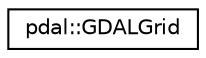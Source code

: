 digraph "Graphical Class Hierarchy"
{
  edge [fontname="Helvetica",fontsize="10",labelfontname="Helvetica",labelfontsize="10"];
  node [fontname="Helvetica",fontsize="10",shape=record];
  rankdir="LR";
  Node1 [label="pdal::GDALGrid",height=0.2,width=0.4,color="black", fillcolor="white", style="filled",URL="$classpdal_1_1GDALGrid.html"];
}
